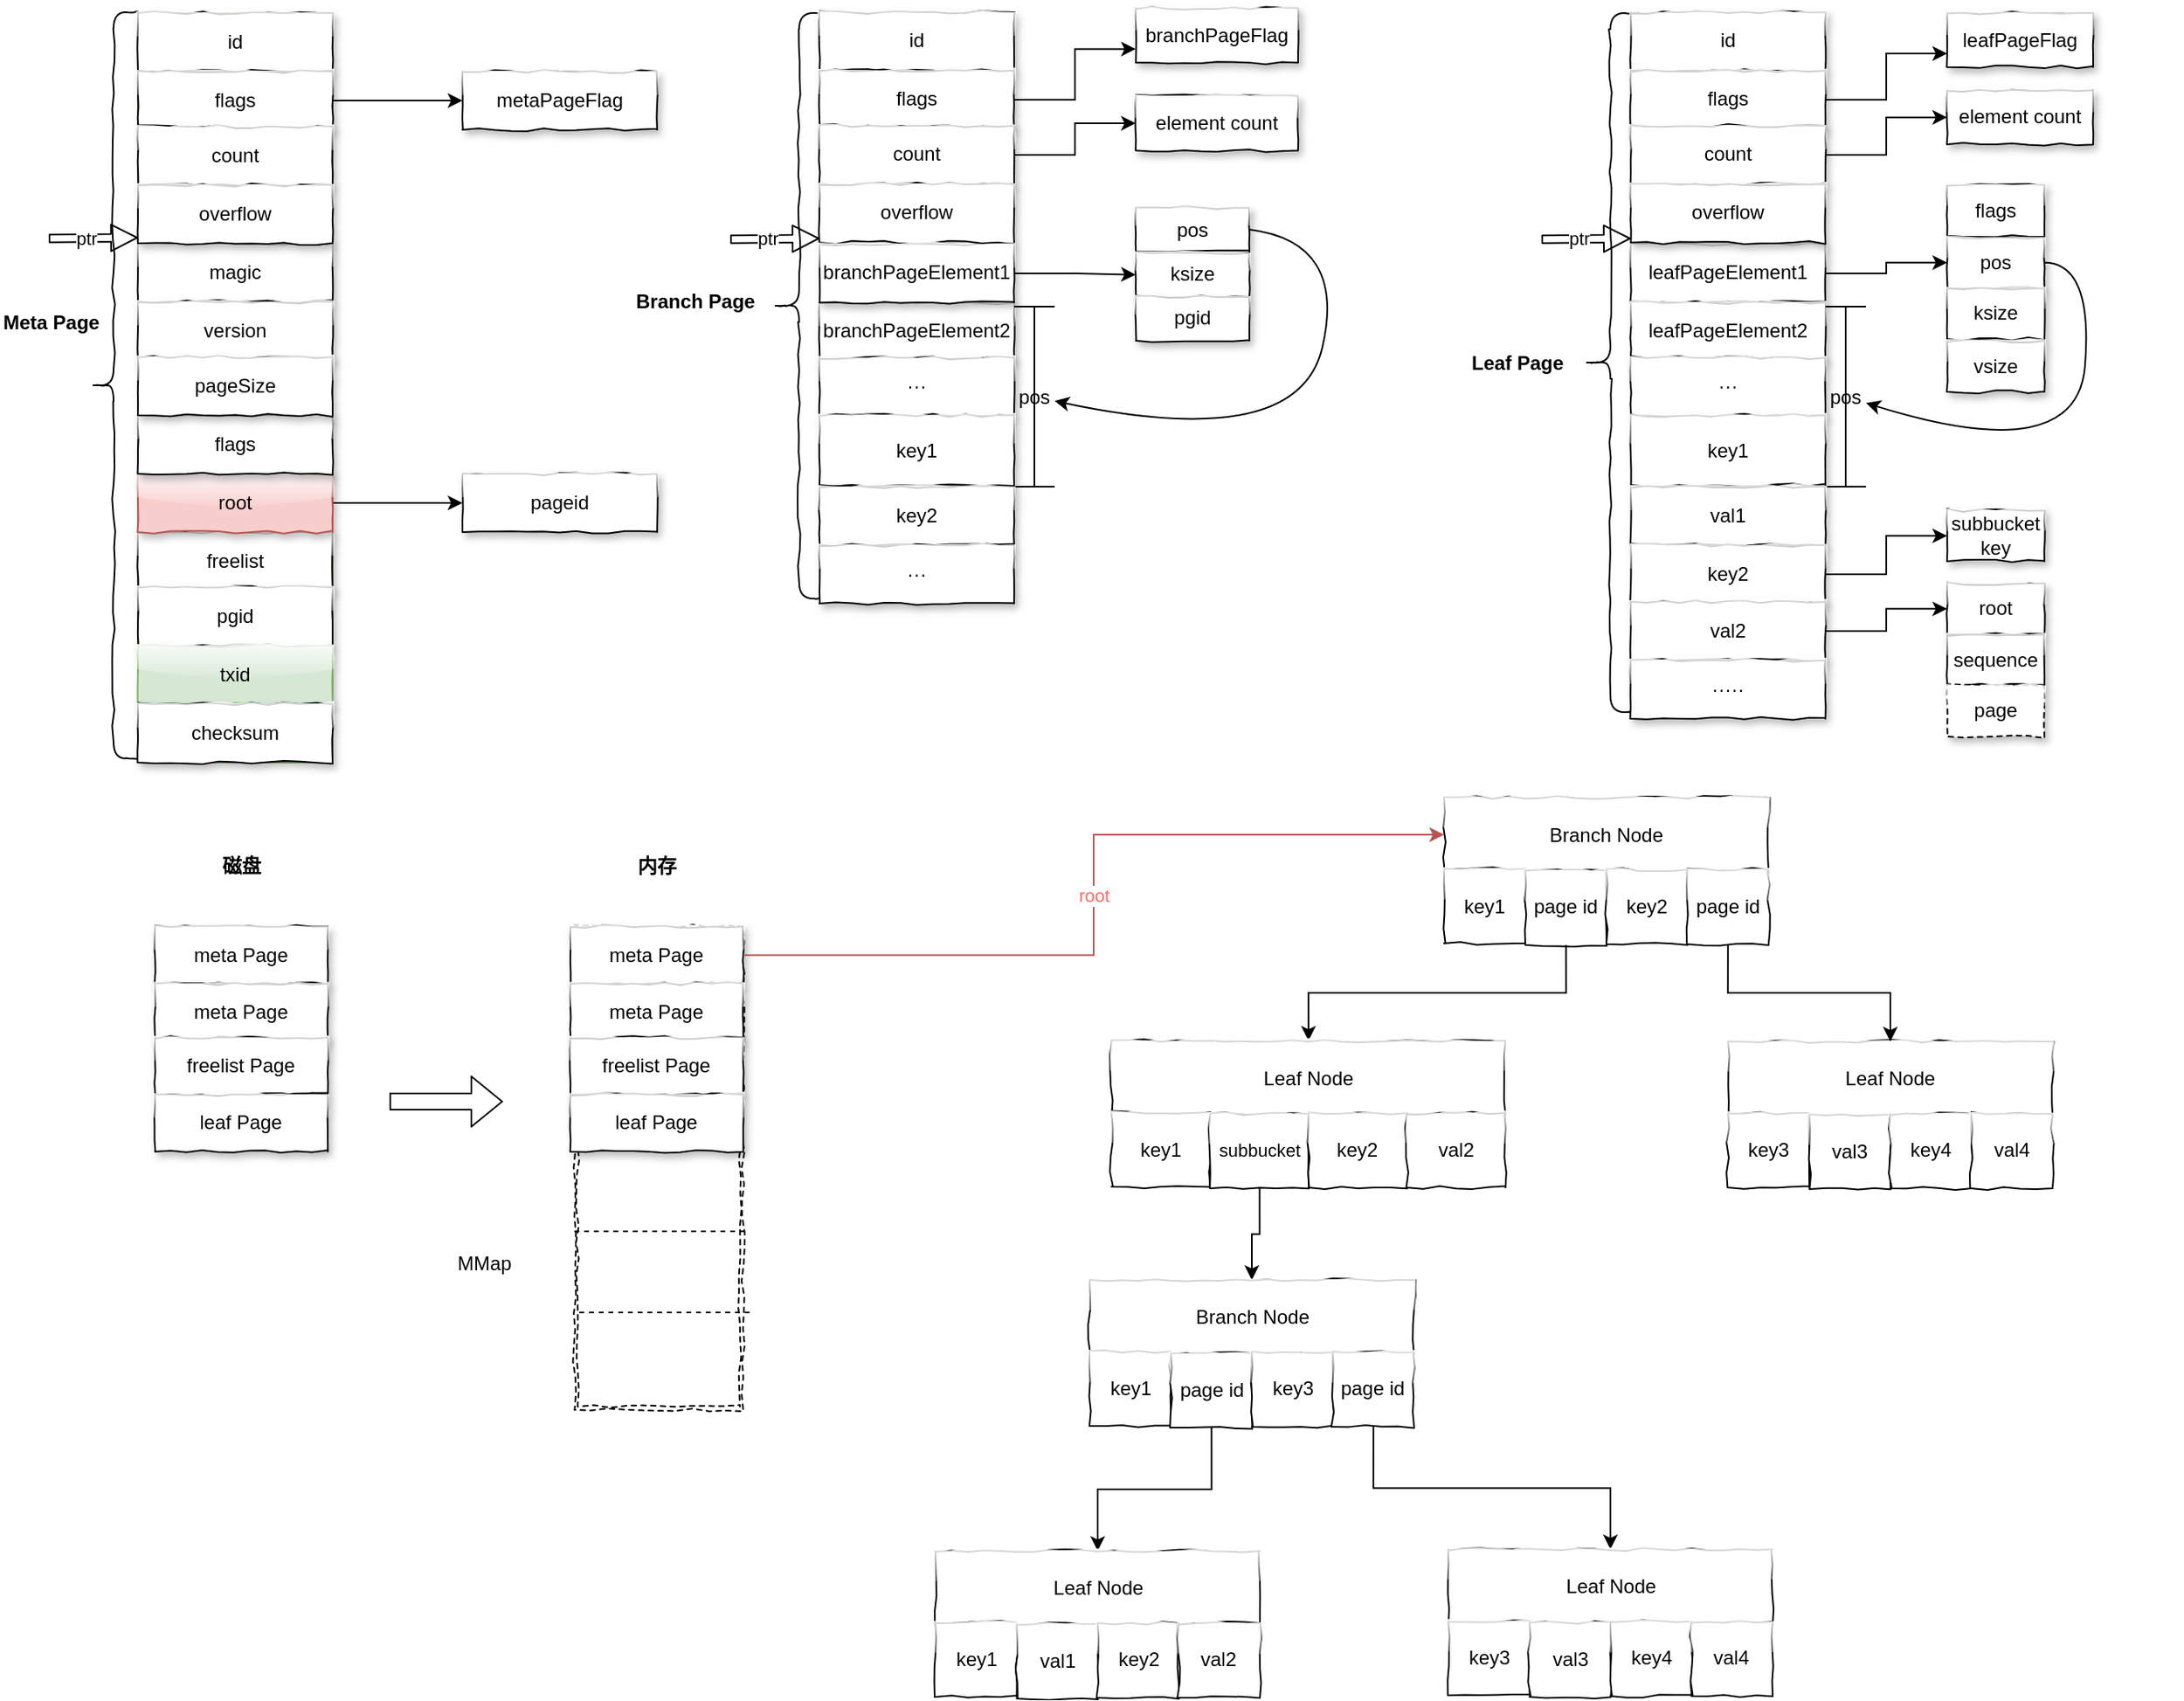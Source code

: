 <mxfile version="12.1.0" type="device" pages="2"><diagram id="fR_WJAzaJ0FGxn5N_l9U" name="第 1 页"><mxGraphModel dx="3427" dy="725" grid="1" gridSize="10" guides="1" tooltips="1" connect="1" arrows="1" fold="1" page="1" pageScale="1" pageWidth="827" pageHeight="1169" math="0" shadow="0"><root><mxCell id="0"/><mxCell id="1" parent="0"/><mxCell id="6nBWSpJdHLeXA5a4jdol-38" value="&lt;b&gt;Meta Page&lt;/b&gt;" style="text;html=1;resizable=0;points=[];autosize=1;align=left;verticalAlign=top;spacingTop=-4;" vertex="1" parent="1"><mxGeometry x="-2430" y="260" width="70" height="20" as="geometry"/></mxCell><mxCell id="6nBWSpJdHLeXA5a4jdol-56" value="ptr" style="shape=flexArrow;endArrow=classic;html=1;endWidth=10.633;endSize=5.019;width=4.722;" edge="1" parent="1"><mxGeometry x="-0.143" width="50" height="50" relative="1" as="geometry"><mxPoint x="-2400" y="218" as="sourcePoint"/><mxPoint x="-2345" y="217.5" as="targetPoint"/><mxPoint as="offset"/></mxGeometry></mxCell><mxCell id="6nBWSpJdHLeXA5a4jdol-10" value="" style="shape=curlyBracket;whiteSpace=wrap;html=1;rounded=1;glass=1;comic=1;" vertex="1" parent="1"><mxGeometry x="-2375" y="78.5" width="30" height="460" as="geometry"/></mxCell><mxCell id="6nBWSpJdHLeXA5a4jdol-82" value="" style="group;fillColor=#d5e8d4;strokeColor=#82b366;" vertex="1" connectable="0" parent="1"><mxGeometry x="-2345" y="79" width="120" height="462" as="geometry"/></mxCell><mxCell id="6nBWSpJdHLeXA5a4jdol-63" value="" style="group" vertex="1" connectable="0" parent="6nBWSpJdHLeXA5a4jdol-82"><mxGeometry y="283.996" width="120" height="147.3" as="geometry"/></mxCell><mxCell id="6nBWSpJdHLeXA5a4jdol-64" value="" style="group" vertex="1" connectable="0" parent="6nBWSpJdHLeXA5a4jdol-63"><mxGeometry width="120" height="141.998" as="geometry"/></mxCell><mxCell id="6nBWSpJdHLeXA5a4jdol-77" value="" style="edgeStyle=orthogonalEdgeStyle;rounded=0;orthogonalLoop=1;jettySize=auto;html=1;" edge="1" parent="6nBWSpJdHLeXA5a4jdol-64" source="6nBWSpJdHLeXA5a4jdol-65" target="6nBWSpJdHLeXA5a4jdol-76"><mxGeometry relative="1" as="geometry"/></mxCell><mxCell id="6nBWSpJdHLeXA5a4jdol-76" value="pageid" style="rounded=0;whiteSpace=wrap;html=1;shadow=1;glass=1;comic=1;" vertex="1" parent="6nBWSpJdHLeXA5a4jdol-64"><mxGeometry x="200" width="120" height="35.999" as="geometry"/></mxCell><mxCell id="6nBWSpJdHLeXA5a4jdol-66" value="freelist" style="rounded=0;whiteSpace=wrap;html=1;shadow=1;glass=1;comic=1;" vertex="1" parent="6nBWSpJdHLeXA5a4jdol-64"><mxGeometry y="35.999" width="120" height="35.999" as="geometry"/></mxCell><mxCell id="6nBWSpJdHLeXA5a4jdol-67" value="pgid" style="rounded=0;whiteSpace=wrap;html=1;shadow=1;glass=1;comic=1;" vertex="1" parent="6nBWSpJdHLeXA5a4jdol-64"><mxGeometry y="69.999" width="120" height="35.999" as="geometry"/></mxCell><mxCell id="6nBWSpJdHLeXA5a4jdol-68" value="txid" style="rounded=0;whiteSpace=wrap;html=1;shadow=1;glass=1;comic=1;fillColor=#d5e8d4;strokeColor=#82b366;" vertex="1" parent="6nBWSpJdHLeXA5a4jdol-64"><mxGeometry y="105.998" width="120" height="35.999" as="geometry"/></mxCell><mxCell id="6nBWSpJdHLeXA5a4jdol-65" value="root" style="rounded=0;whiteSpace=wrap;html=1;shadow=1;glass=1;comic=1;fillColor=#f8cecc;strokeColor=#b85450;" vertex="1" parent="6nBWSpJdHLeXA5a4jdol-64"><mxGeometry width="120" height="35.999" as="geometry"/></mxCell><mxCell id="6nBWSpJdHLeXA5a4jdol-75" value="checksum" style="rounded=0;whiteSpace=wrap;html=1;shadow=1;glass=1;comic=1;" vertex="1" parent="6nBWSpJdHLeXA5a4jdol-82"><mxGeometry y="426.001" width="120" height="35.999" as="geometry"/></mxCell><mxCell id="6nBWSpJdHLeXA5a4jdol-58" value="" style="group" vertex="1" connectable="0" parent="6nBWSpJdHLeXA5a4jdol-82"><mxGeometry y="141.998" width="120" height="141.998" as="geometry"/></mxCell><mxCell id="6nBWSpJdHLeXA5a4jdol-62" value="flags" style="rounded=0;whiteSpace=wrap;html=1;shadow=1;glass=1;comic=1;" vertex="1" parent="6nBWSpJdHLeXA5a4jdol-58"><mxGeometry y="105.998" width="120" height="35.999" as="geometry"/></mxCell><mxCell id="6nBWSpJdHLeXA5a4jdol-59" value="magic" style="rounded=0;whiteSpace=wrap;html=1;shadow=1;glass=1;comic=1;" vertex="1" parent="6nBWSpJdHLeXA5a4jdol-58"><mxGeometry width="120" height="35.999" as="geometry"/></mxCell><mxCell id="6nBWSpJdHLeXA5a4jdol-60" value="version" style="rounded=0;whiteSpace=wrap;html=1;shadow=1;glass=1;comic=1;" vertex="1" parent="6nBWSpJdHLeXA5a4jdol-58"><mxGeometry y="35.999" width="120" height="35.999" as="geometry"/></mxCell><mxCell id="6nBWSpJdHLeXA5a4jdol-61" value="pageSize" style="rounded=0;whiteSpace=wrap;html=1;shadow=1;glass=1;comic=1;" vertex="1" parent="6nBWSpJdHLeXA5a4jdol-58"><mxGeometry y="69.999" width="120" height="35.999" as="geometry"/></mxCell><mxCell id="6nBWSpJdHLeXA5a4jdol-80" value="" style="group" vertex="1" connectable="0" parent="6nBWSpJdHLeXA5a4jdol-82"><mxGeometry width="120" height="182.569" as="geometry"/></mxCell><mxCell id="6nBWSpJdHLeXA5a4jdol-11" value="" style="group" vertex="1" connectable="0" parent="6nBWSpJdHLeXA5a4jdol-80"><mxGeometry width="120" height="182.569" as="geometry"/></mxCell><mxCell id="6nBWSpJdHLeXA5a4jdol-28" value="" style="group" vertex="1" connectable="0" parent="6nBWSpJdHLeXA5a4jdol-11"><mxGeometry width="120" height="147.3" as="geometry"/></mxCell><mxCell id="6nBWSpJdHLeXA5a4jdol-26" value="" style="group" vertex="1" connectable="0" parent="6nBWSpJdHLeXA5a4jdol-28"><mxGeometry width="120" height="141.998" as="geometry"/></mxCell><mxCell id="6nBWSpJdHLeXA5a4jdol-3" value="id" style="rounded=0;whiteSpace=wrap;html=1;shadow=1;glass=1;comic=1;" vertex="1" parent="6nBWSpJdHLeXA5a4jdol-26"><mxGeometry width="120" height="35.999" as="geometry"/></mxCell><mxCell id="6nBWSpJdHLeXA5a4jdol-79" value="" style="edgeStyle=orthogonalEdgeStyle;rounded=0;orthogonalLoop=1;jettySize=auto;html=1;" edge="1" parent="6nBWSpJdHLeXA5a4jdol-26" source="6nBWSpJdHLeXA5a4jdol-6" target="6nBWSpJdHLeXA5a4jdol-78"><mxGeometry relative="1" as="geometry"/></mxCell><mxCell id="6nBWSpJdHLeXA5a4jdol-6" value="flags" style="rounded=0;whiteSpace=wrap;html=1;shadow=1;glass=1;comic=1;" vertex="1" parent="6nBWSpJdHLeXA5a4jdol-26"><mxGeometry y="35.999" width="120" height="35.999" as="geometry"/></mxCell><mxCell id="6nBWSpJdHLeXA5a4jdol-78" value="metaPageFlag" style="rounded=0;whiteSpace=wrap;html=1;shadow=1;glass=1;comic=1;" vertex="1" parent="6nBWSpJdHLeXA5a4jdol-26"><mxGeometry x="200" y="35.999" width="120" height="35.999" as="geometry"/></mxCell><mxCell id="6nBWSpJdHLeXA5a4jdol-7" value="count" style="rounded=0;whiteSpace=wrap;html=1;shadow=1;glass=1;comic=1;" vertex="1" parent="6nBWSpJdHLeXA5a4jdol-26"><mxGeometry y="69.999" width="120" height="35.999" as="geometry"/></mxCell><mxCell id="6nBWSpJdHLeXA5a4jdol-8" value="overflow" style="rounded=0;whiteSpace=wrap;html=1;shadow=1;glass=1;comic=1;" vertex="1" parent="6nBWSpJdHLeXA5a4jdol-26"><mxGeometry y="105.998" width="120" height="35.999" as="geometry"/></mxCell><mxCell id="6nBWSpJdHLeXA5a4jdol-83" value="&lt;b&gt;Branch Page&lt;/b&gt;" style="text;html=1;resizable=0;points=[];autosize=1;align=left;verticalAlign=top;spacingTop=-4;" vertex="1" parent="1"><mxGeometry x="-2040" y="247" width="90" height="20" as="geometry"/></mxCell><mxCell id="6nBWSpJdHLeXA5a4jdol-84" value="ptr" style="shape=flexArrow;endArrow=classic;html=1;endWidth=10.633;endSize=5.019;width=4.722;" edge="1" parent="1"><mxGeometry x="-0.143" width="50" height="50" relative="1" as="geometry"><mxPoint x="-1980" y="218.5" as="sourcePoint"/><mxPoint x="-1925" y="218" as="targetPoint"/><mxPoint as="offset"/></mxGeometry></mxCell><mxCell id="6nBWSpJdHLeXA5a4jdol-85" value="" style="shape=curlyBracket;whiteSpace=wrap;html=1;rounded=1;glass=1;comic=1;" vertex="1" parent="1"><mxGeometry x="-1955" y="79" width="35" height="361" as="geometry"/></mxCell><mxCell id="6nBWSpJdHLeXA5a4jdol-114" value="" style="edgeStyle=orthogonalEdgeStyle;rounded=0;orthogonalLoop=1;jettySize=auto;html=1;entryX=0;entryY=0.5;entryDx=0;entryDy=0;" edge="1" parent="1" source="6nBWSpJdHLeXA5a4jdol-97" target="6nBWSpJdHLeXA5a4jdol-115"><mxGeometry relative="1" as="geometry"/></mxCell><mxCell id="6nBWSpJdHLeXA5a4jdol-98" value="branchPageElement2" style="rounded=0;whiteSpace=wrap;html=1;shadow=1;glass=1;comic=1;" vertex="1" parent="1"><mxGeometry x="-1925" y="257.497" width="120" height="35.999" as="geometry"/></mxCell><mxCell id="6nBWSpJdHLeXA5a4jdol-99" value="···" style="rounded=0;whiteSpace=wrap;html=1;shadow=1;glass=1;comic=1;" vertex="1" parent="1"><mxGeometry x="-1925" y="291.497" width="120" height="35.999" as="geometry"/></mxCell><mxCell id="6nBWSpJdHLeXA5a4jdol-100" value="key1" style="rounded=0;whiteSpace=wrap;html=1;shadow=1;glass=1;comic=1;" vertex="1" parent="1"><mxGeometry x="-1925" y="327" width="120" height="43" as="geometry"/></mxCell><mxCell id="6nBWSpJdHLeXA5a4jdol-105" value="id" style="rounded=0;whiteSpace=wrap;html=1;shadow=1;glass=1;comic=1;" vertex="1" parent="1"><mxGeometry x="-1925" y="78.5" width="120" height="35.999" as="geometry"/></mxCell><mxCell id="6nBWSpJdHLeXA5a4jdol-106" value="" style="edgeStyle=orthogonalEdgeStyle;rounded=0;orthogonalLoop=1;jettySize=auto;html=1;entryX=0;entryY=0.75;entryDx=0;entryDy=0;" edge="1" parent="1" source="6nBWSpJdHLeXA5a4jdol-107" target="6nBWSpJdHLeXA5a4jdol-108"><mxGeometry relative="1" as="geometry"/></mxCell><mxCell id="6nBWSpJdHLeXA5a4jdol-107" value="flags" style="rounded=0;whiteSpace=wrap;html=1;shadow=1;glass=1;comic=1;" vertex="1" parent="1"><mxGeometry x="-1925" y="114.499" width="120" height="35.999" as="geometry"/></mxCell><mxCell id="6nBWSpJdHLeXA5a4jdol-112" value="" style="edgeStyle=orthogonalEdgeStyle;rounded=0;orthogonalLoop=1;jettySize=auto;html=1;" edge="1" parent="1" source="6nBWSpJdHLeXA5a4jdol-109" target="6nBWSpJdHLeXA5a4jdol-111"><mxGeometry relative="1" as="geometry"/></mxCell><mxCell id="6nBWSpJdHLeXA5a4jdol-109" value="count" style="rounded=0;whiteSpace=wrap;html=1;shadow=1;glass=1;comic=1;" vertex="1" parent="1"><mxGeometry x="-1925" y="148.499" width="120" height="35.999" as="geometry"/></mxCell><mxCell id="6nBWSpJdHLeXA5a4jdol-110" value="overflow" style="rounded=0;whiteSpace=wrap;html=1;shadow=1;glass=1;comic=1;" vertex="1" parent="1"><mxGeometry x="-1925" y="184.498" width="120" height="35.999" as="geometry"/></mxCell><mxCell id="6nBWSpJdHLeXA5a4jdol-117" value="" style="curved=1;endArrow=classic;html=1;exitX=1;exitY=0.5;exitDx=0;exitDy=0;" edge="1" parent="1" source="6nBWSpJdHLeXA5a4jdol-113" target="6nBWSpJdHLeXA5a4jdol-118"><mxGeometry width="50" height="50" relative="1" as="geometry"><mxPoint x="-1610" y="209.5" as="sourcePoint"/><mxPoint x="-1760" y="345" as="targetPoint"/><Array as="points"><mxPoint x="-1600" y="220"/><mxPoint x="-1630" y="350"/></Array></mxGeometry></mxCell><mxCell id="6nBWSpJdHLeXA5a4jdol-118" value="pos" style="shape=crossbar;whiteSpace=wrap;html=1;rounded=1;direction=south;" vertex="1" parent="1"><mxGeometry x="-1805" y="260" width="25" height="111" as="geometry"/></mxCell><mxCell id="6nBWSpJdHLeXA5a4jdol-87" value="" style="group" vertex="1" connectable="0" parent="1"><mxGeometry x="-1925" y="370.996" width="120" height="147.3" as="geometry"/></mxCell><mxCell id="6nBWSpJdHLeXA5a4jdol-88" value="" style="group" vertex="1" connectable="0" parent="6nBWSpJdHLeXA5a4jdol-87"><mxGeometry width="120" height="141.998" as="geometry"/></mxCell><mxCell id="6nBWSpJdHLeXA5a4jdol-90" value="key2" style="rounded=0;whiteSpace=wrap;html=1;shadow=1;glass=1;comic=1;" vertex="1" parent="6nBWSpJdHLeXA5a4jdol-88"><mxGeometry width="120" height="35.999" as="geometry"/></mxCell><mxCell id="6nBWSpJdHLeXA5a4jdol-92" value="···" style="rounded=0;whiteSpace=wrap;html=1;shadow=1;glass=1;comic=1;" vertex="1" parent="6nBWSpJdHLeXA5a4jdol-88"><mxGeometry y="35.999" width="120" height="35.999" as="geometry"/></mxCell><mxCell id="6nBWSpJdHLeXA5a4jdol-119" value="&lt;b&gt;Leaf Page&lt;/b&gt;" style="text;html=1;resizable=0;points=[];autosize=1;align=left;verticalAlign=top;spacingTop=-4;" vertex="1" parent="1"><mxGeometry x="-1525" y="284.5" width="70" height="20" as="geometry"/></mxCell><mxCell id="6nBWSpJdHLeXA5a4jdol-120" value="ptr" style="shape=flexArrow;endArrow=classic;html=1;endWidth=10.633;endSize=5.019;width=4.722;" edge="1" parent="1"><mxGeometry x="-0.143" width="50" height="50" relative="1" as="geometry"><mxPoint x="-1480" y="218.5" as="sourcePoint"/><mxPoint x="-1425" y="218" as="targetPoint"/><mxPoint as="offset"/></mxGeometry></mxCell><mxCell id="6nBWSpJdHLeXA5a4jdol-121" value="" style="shape=curlyBracket;whiteSpace=wrap;html=1;rounded=1;glass=1;comic=1;" vertex="1" parent="1"><mxGeometry x="-1455" y="79" width="35" height="431" as="geometry"/></mxCell><mxCell id="6nBWSpJdHLeXA5a4jdol-122" value="" style="edgeStyle=orthogonalEdgeStyle;rounded=0;orthogonalLoop=1;jettySize=auto;html=1;entryX=0;entryY=0.5;entryDx=0;entryDy=0;" edge="1" parent="1" source="6nBWSpJdHLeXA5a4jdol-123" target="6nBWSpJdHLeXA5a4jdol-128"><mxGeometry relative="1" as="geometry"/></mxCell><mxCell id="6nBWSpJdHLeXA5a4jdol-131" value="" style="edgeStyle=orthogonalEdgeStyle;rounded=0;orthogonalLoop=1;jettySize=auto;html=1;entryX=0;entryY=0.75;entryDx=0;entryDy=0;" edge="1" parent="1" source="6nBWSpJdHLeXA5a4jdol-132" target="6nBWSpJdHLeXA5a4jdol-133"><mxGeometry relative="1" as="geometry"/></mxCell><mxCell id="6nBWSpJdHLeXA5a4jdol-134" value="" style="edgeStyle=orthogonalEdgeStyle;rounded=0;orthogonalLoop=1;jettySize=auto;html=1;" edge="1" parent="1" source="6nBWSpJdHLeXA5a4jdol-135" target="6nBWSpJdHLeXA5a4jdol-136"><mxGeometry relative="1" as="geometry"/></mxCell><mxCell id="6nBWSpJdHLeXA5a4jdol-138" value="" style="curved=1;endArrow=classic;html=1;exitX=1;exitY=0.5;exitDx=0;exitDy=0;" edge="1" parent="1" target="6nBWSpJdHLeXA5a4jdol-139" source="6nBWSpJdHLeXA5a4jdol-128"><mxGeometry width="50" height="50" relative="1" as="geometry"><mxPoint x="-1110" y="209.5" as="sourcePoint"/><mxPoint x="-1260" y="345" as="targetPoint"/><Array as="points"><mxPoint x="-1140" y="233"/><mxPoint x="-1150" y="360"/></Array></mxGeometry></mxCell><mxCell id="6nBWSpJdHLeXA5a4jdol-147" value="" style="group" vertex="1" connectable="0" parent="1"><mxGeometry x="-1425" y="78.5" width="145" height="439.795" as="geometry"/></mxCell><mxCell id="6nBWSpJdHLeXA5a4jdol-123" value="leafPageElement1" style="rounded=0;whiteSpace=wrap;html=1;shadow=1;glass=1;comic=1;" vertex="1" parent="6nBWSpJdHLeXA5a4jdol-147"><mxGeometry y="142.998" width="120" height="35.999" as="geometry"/></mxCell><mxCell id="6nBWSpJdHLeXA5a4jdol-125" value="leafPageElement2" style="rounded=0;whiteSpace=wrap;html=1;shadow=1;glass=1;comic=1;" vertex="1" parent="6nBWSpJdHLeXA5a4jdol-147"><mxGeometry y="178.997" width="120" height="35.999" as="geometry"/></mxCell><mxCell id="6nBWSpJdHLeXA5a4jdol-126" value="···" style="rounded=0;whiteSpace=wrap;html=1;shadow=1;glass=1;comic=1;" vertex="1" parent="6nBWSpJdHLeXA5a4jdol-147"><mxGeometry y="212.997" width="120" height="35.999" as="geometry"/></mxCell><mxCell id="6nBWSpJdHLeXA5a4jdol-127" value="key1" style="rounded=0;whiteSpace=wrap;html=1;shadow=1;glass=1;comic=1;" vertex="1" parent="6nBWSpJdHLeXA5a4jdol-147"><mxGeometry y="248.5" width="120" height="43" as="geometry"/></mxCell><mxCell id="6nBWSpJdHLeXA5a4jdol-130" value="id" style="rounded=0;whiteSpace=wrap;html=1;shadow=1;glass=1;comic=1;" vertex="1" parent="6nBWSpJdHLeXA5a4jdol-147"><mxGeometry width="120" height="35.999" as="geometry"/></mxCell><mxCell id="6nBWSpJdHLeXA5a4jdol-132" value="flags" style="rounded=0;whiteSpace=wrap;html=1;shadow=1;glass=1;comic=1;" vertex="1" parent="6nBWSpJdHLeXA5a4jdol-147"><mxGeometry y="35.999" width="120" height="35.999" as="geometry"/></mxCell><mxCell id="6nBWSpJdHLeXA5a4jdol-135" value="count" style="rounded=0;whiteSpace=wrap;html=1;shadow=1;glass=1;comic=1;" vertex="1" parent="6nBWSpJdHLeXA5a4jdol-147"><mxGeometry y="69.999" width="120" height="35.999" as="geometry"/></mxCell><mxCell id="6nBWSpJdHLeXA5a4jdol-137" value="overflow" style="rounded=0;whiteSpace=wrap;html=1;shadow=1;glass=1;comic=1;" vertex="1" parent="6nBWSpJdHLeXA5a4jdol-147"><mxGeometry y="105.998" width="120" height="35.999" as="geometry"/></mxCell><mxCell id="6nBWSpJdHLeXA5a4jdol-139" value="pos" style="shape=crossbar;whiteSpace=wrap;html=1;rounded=1;direction=south;" vertex="1" parent="6nBWSpJdHLeXA5a4jdol-147"><mxGeometry x="120" y="181.5" width="25" height="111" as="geometry"/></mxCell><mxCell id="6nBWSpJdHLeXA5a4jdol-140" value="" style="group" vertex="1" connectable="0" parent="6nBWSpJdHLeXA5a4jdol-147"><mxGeometry y="292.496" width="120" height="147.3" as="geometry"/></mxCell><mxCell id="6nBWSpJdHLeXA5a4jdol-141" value="" style="group" vertex="1" connectable="0" parent="6nBWSpJdHLeXA5a4jdol-140"><mxGeometry width="120" height="141.998" as="geometry"/></mxCell><mxCell id="6nBWSpJdHLeXA5a4jdol-142" value="val1" style="rounded=0;whiteSpace=wrap;html=1;shadow=1;glass=1;comic=1;" vertex="1" parent="6nBWSpJdHLeXA5a4jdol-141"><mxGeometry width="120" height="35.999" as="geometry"/></mxCell><mxCell id="6nBWSpJdHLeXA5a4jdol-143" value="key2" style="rounded=0;whiteSpace=wrap;html=1;shadow=1;glass=1;comic=1;" vertex="1" parent="6nBWSpJdHLeXA5a4jdol-141"><mxGeometry y="35.999" width="120" height="35.999" as="geometry"/></mxCell><mxCell id="6nBWSpJdHLeXA5a4jdol-145" value="val2" style="rounded=0;whiteSpace=wrap;html=1;shadow=1;glass=1;comic=1;" vertex="1" parent="6nBWSpJdHLeXA5a4jdol-147"><mxGeometry y="363.495" width="120" height="35.999" as="geometry"/></mxCell><mxCell id="6nBWSpJdHLeXA5a4jdol-146" value="·····" style="rounded=0;whiteSpace=wrap;html=1;shadow=1;glass=1;comic=1;" vertex="1" parent="6nBWSpJdHLeXA5a4jdol-147"><mxGeometry y="399.495" width="120" height="35.999" as="geometry"/></mxCell><mxCell id="6nBWSpJdHLeXA5a4jdol-108" value="branchPageFlag" style="rounded=0;whiteSpace=wrap;html=1;shadow=1;glass=1;comic=1;" vertex="1" parent="1"><mxGeometry x="-1730" y="76" width="100" height="33.656" as="geometry"/></mxCell><mxCell id="6nBWSpJdHLeXA5a4jdol-111" value="element count" style="rounded=0;whiteSpace=wrap;html=1;shadow=1;glass=1;comic=1;" vertex="1" parent="1"><mxGeometry x="-1730" y="130.147" width="100" height="33.656" as="geometry"/></mxCell><mxCell id="6nBWSpJdHLeXA5a4jdol-149" value="" style="group" vertex="1" connectable="0" parent="1"><mxGeometry x="-1730" y="199" width="70" height="82" as="geometry"/></mxCell><mxCell id="6nBWSpJdHLeXA5a4jdol-113" value="pos" style="rounded=0;whiteSpace=wrap;html=1;shadow=1;glass=1;comic=1;" vertex="1" parent="6nBWSpJdHLeXA5a4jdol-149"><mxGeometry width="70" height="27.082" as="geometry"/></mxCell><mxCell id="6nBWSpJdHLeXA5a4jdol-115" value="ksize" style="rounded=0;whiteSpace=wrap;html=1;shadow=1;glass=1;comic=1;" vertex="1" parent="6nBWSpJdHLeXA5a4jdol-149"><mxGeometry y="27.835" width="70" height="27.082" as="geometry"/></mxCell><mxCell id="6nBWSpJdHLeXA5a4jdol-116" value="pgid" style="rounded=0;whiteSpace=wrap;html=1;shadow=1;glass=1;comic=1;" vertex="1" parent="6nBWSpJdHLeXA5a4jdol-149"><mxGeometry y="54.918" width="70" height="27.082" as="geometry"/></mxCell><mxCell id="6nBWSpJdHLeXA5a4jdol-150" value="" style="group" vertex="1" connectable="0" parent="1"><mxGeometry x="-1230" y="79" width="90" height="81" as="geometry"/></mxCell><mxCell id="6nBWSpJdHLeXA5a4jdol-133" value="leafPageFlag" style="rounded=0;whiteSpace=wrap;html=1;shadow=1;glass=1;comic=1;" vertex="1" parent="6nBWSpJdHLeXA5a4jdol-150"><mxGeometry width="90" height="33.326" as="geometry"/></mxCell><mxCell id="6nBWSpJdHLeXA5a4jdol-136" value="element count" style="rounded=0;whiteSpace=wrap;html=1;shadow=1;glass=1;comic=1;" vertex="1" parent="6nBWSpJdHLeXA5a4jdol-150"><mxGeometry y="47.674" width="90" height="33.326" as="geometry"/></mxCell><mxCell id="6nBWSpJdHLeXA5a4jdol-151" value="" style="group" vertex="1" connectable="0" parent="1"><mxGeometry x="-1230" y="185" width="60" height="95" as="geometry"/></mxCell><mxCell id="6nBWSpJdHLeXA5a4jdol-124" value="flags" style="rounded=0;whiteSpace=wrap;html=1;shadow=1;glass=1;comic=1;" vertex="1" parent="6nBWSpJdHLeXA5a4jdol-151"><mxGeometry width="60" height="31.376" as="geometry"/></mxCell><mxCell id="6nBWSpJdHLeXA5a4jdol-128" value="pos" style="rounded=0;whiteSpace=wrap;html=1;shadow=1;glass=1;comic=1;" vertex="1" parent="6nBWSpJdHLeXA5a4jdol-151"><mxGeometry y="32.248" width="60" height="31.376" as="geometry"/></mxCell><mxCell id="6nBWSpJdHLeXA5a4jdol-129" value="ksize" style="rounded=0;whiteSpace=wrap;html=1;shadow=1;glass=1;comic=1;" vertex="1" parent="6nBWSpJdHLeXA5a4jdol-151"><mxGeometry y="63.624" width="60" height="31.376" as="geometry"/></mxCell><mxCell id="6nBWSpJdHLeXA5a4jdol-156" value="vsize" style="rounded=0;whiteSpace=wrap;html=1;shadow=1;glass=1;comic=1;" vertex="1" parent="1"><mxGeometry x="-1230" y="281.124" width="60" height="31.376" as="geometry"/></mxCell><mxCell id="6nBWSpJdHLeXA5a4jdol-157" style="edgeStyle=orthogonalEdgeStyle;rounded=0;orthogonalLoop=1;jettySize=auto;html=1;exitX=1;exitY=0.5;exitDx=0;exitDy=0;entryX=0;entryY=0.5;entryDx=0;entryDy=0;" edge="1" parent="1" source="6nBWSpJdHLeXA5a4jdol-143" target="6nBWSpJdHLeXA5a4jdol-158"><mxGeometry relative="1" as="geometry"><mxPoint x="-1270" y="425" as="targetPoint"/></mxGeometry></mxCell><mxCell id="6nBWSpJdHLeXA5a4jdol-158" value="subbucket key" style="rounded=0;whiteSpace=wrap;html=1;shadow=1;glass=1;comic=1;" vertex="1" parent="1"><mxGeometry x="-1230" y="385.624" width="60" height="31.376" as="geometry"/></mxCell><mxCell id="6nBWSpJdHLeXA5a4jdol-160" style="edgeStyle=orthogonalEdgeStyle;rounded=0;orthogonalLoop=1;jettySize=auto;html=1;exitX=1;exitY=0.5;exitDx=0;exitDy=0;entryX=0;entryY=0.5;entryDx=0;entryDy=0;" edge="1" parent="1" source="6nBWSpJdHLeXA5a4jdol-145" target="6nBWSpJdHLeXA5a4jdol-161"><mxGeometry relative="1" as="geometry"><mxPoint x="-1250" y="470" as="targetPoint"/></mxGeometry></mxCell><mxCell id="6nBWSpJdHLeXA5a4jdol-161" value="root" style="rounded=0;whiteSpace=wrap;html=1;shadow=1;glass=1;comic=1;" vertex="1" parent="1"><mxGeometry x="-1230" y="430.624" width="60" height="31.376" as="geometry"/></mxCell><mxCell id="6nBWSpJdHLeXA5a4jdol-162" value="sequence" style="rounded=0;whiteSpace=wrap;html=1;shadow=1;glass=1;comic=1;" vertex="1" parent="1"><mxGeometry x="-1230" y="462.124" width="60" height="31.376" as="geometry"/></mxCell><mxCell id="6nBWSpJdHLeXA5a4jdol-163" value="page" style="rounded=0;whiteSpace=wrap;html=1;shadow=1;glass=1;comic=1;dashed=1;" vertex="1" parent="1"><mxGeometry x="-1230" y="493.624" width="60" height="31.376" as="geometry"/></mxCell><mxCell id="6nBWSpJdHLeXA5a4jdol-144" value="&lt;b&gt;磁盘&lt;/b&gt;" style="text;html=1;strokeColor=none;fillColor=none;align=center;verticalAlign=middle;whiteSpace=wrap;rounded=0;glass=1;comic=1;" vertex="1" parent="1"><mxGeometry x="-2310.082" y="595.729" width="57.73" height="19.539" as="geometry"/></mxCell><mxCell id="6nBWSpJdHLeXA5a4jdol-168" value="meta Page" style="rounded=0;whiteSpace=wrap;html=1;shadow=1;glass=1;comic=1;" vertex="1" parent="1"><mxGeometry x="-2334.507" y="642.135" width="106.579" height="35.171" as="geometry"/></mxCell><mxCell id="6nBWSpJdHLeXA5a4jdol-170" value="meta Page" style="rounded=0;whiteSpace=wrap;html=1;shadow=1;glass=1;comic=1;" vertex="1" parent="1"><mxGeometry x="-2334.507" y="677.305" width="106.579" height="35.171" as="geometry"/></mxCell><mxCell id="6nBWSpJdHLeXA5a4jdol-172" value="freelist Page" style="rounded=0;whiteSpace=wrap;html=1;shadow=1;glass=1;comic=1;" vertex="1" parent="1"><mxGeometry x="-2334.507" y="710.522" width="106.579" height="35.171" as="geometry"/></mxCell><mxCell id="6nBWSpJdHLeXA5a4jdol-173" value="leaf Page" style="rounded=0;whiteSpace=wrap;html=1;shadow=1;glass=1;comic=1;" vertex="1" parent="1"><mxGeometry x="-2334.507" y="745.692" width="106.579" height="35.171" as="geometry"/></mxCell><mxCell id="6nBWSpJdHLeXA5a4jdol-194" value="" style="group" vertex="1" connectable="0" parent="1"><mxGeometry x="-2150" y="595.729" width="182" height="344.271" as="geometry"/></mxCell><mxCell id="6nBWSpJdHLeXA5a4jdol-190" value="" style="shape=ext;double=1;rounded=0;whiteSpace=wrap;html=1;glass=1;dashed=1;comic=1;" vertex="1" parent="6nBWSpJdHLeXA5a4jdol-194"><mxGeometry x="74" y="46.271" width="104" height="298" as="geometry"/></mxCell><mxCell id="6nBWSpJdHLeXA5a4jdol-185" value="&lt;b&gt;内存&lt;/b&gt;" style="text;html=1;strokeColor=none;fillColor=none;align=center;verticalAlign=middle;whiteSpace=wrap;rounded=0;glass=1;comic=1;" vertex="1" parent="6nBWSpJdHLeXA5a4jdol-194"><mxGeometry x="95.918" width="57.73" height="19.539" as="geometry"/></mxCell><mxCell id="6nBWSpJdHLeXA5a4jdol-186" value="meta Page" style="rounded=0;whiteSpace=wrap;html=1;shadow=1;glass=1;comic=1;" vertex="1" parent="6nBWSpJdHLeXA5a4jdol-194"><mxGeometry x="71.493" y="46.406" width="106.579" height="35.171" as="geometry"/></mxCell><mxCell id="6nBWSpJdHLeXA5a4jdol-187" value="meta Page" style="rounded=0;whiteSpace=wrap;html=1;shadow=1;glass=1;comic=1;" vertex="1" parent="6nBWSpJdHLeXA5a4jdol-194"><mxGeometry x="71.493" y="81.577" width="106.579" height="35.171" as="geometry"/></mxCell><mxCell id="6nBWSpJdHLeXA5a4jdol-188" value="freelist Page" style="rounded=0;whiteSpace=wrap;html=1;shadow=1;glass=1;comic=1;" vertex="1" parent="6nBWSpJdHLeXA5a4jdol-194"><mxGeometry x="71.493" y="114.793" width="106.579" height="35.171" as="geometry"/></mxCell><mxCell id="6nBWSpJdHLeXA5a4jdol-189" value="leaf Page" style="rounded=0;whiteSpace=wrap;html=1;shadow=1;glass=1;comic=1;" vertex="1" parent="6nBWSpJdHLeXA5a4jdol-194"><mxGeometry x="71.493" y="149.964" width="106.579" height="35.171" as="geometry"/></mxCell><mxCell id="6nBWSpJdHLeXA5a4jdol-191" value="" style="endArrow=none;dashed=1;html=1;" edge="1" parent="6nBWSpJdHLeXA5a4jdol-194"><mxGeometry width="50" height="50" relative="1" as="geometry"><mxPoint x="74" y="234.271" as="sourcePoint"/><mxPoint x="179" y="234.271" as="targetPoint"/></mxGeometry></mxCell><mxCell id="6nBWSpJdHLeXA5a4jdol-192" value="" style="endArrow=none;dashed=1;html=1;" edge="1" parent="6nBWSpJdHLeXA5a4jdol-194"><mxGeometry width="50" height="50" relative="1" as="geometry"><mxPoint x="77" y="284.271" as="sourcePoint"/><mxPoint x="182" y="284.271" as="targetPoint"/></mxGeometry></mxCell><mxCell id="6nBWSpJdHLeXA5a4jdol-193" value="MMap" style="text;html=1;resizable=0;points=[];autosize=1;align=left;verticalAlign=top;spacingTop=-4;" vertex="1" parent="6nBWSpJdHLeXA5a4jdol-194"><mxGeometry y="244.271" width="50" height="20" as="geometry"/></mxCell><mxCell id="6nBWSpJdHLeXA5a4jdol-195" value="" style="shape=flexArrow;endArrow=classic;html=1;" edge="1" parent="1"><mxGeometry width="50" height="50" relative="1" as="geometry"><mxPoint x="-2190" y="750" as="sourcePoint"/><mxPoint x="-2120" y="750" as="targetPoint"/></mxGeometry></mxCell><mxCell id="6nBWSpJdHLeXA5a4jdol-252" value="" style="group" vertex="1" connectable="0" parent="1"><mxGeometry x="-1894.5" y="562.5" width="809.5" height="555.5" as="geometry"/></mxCell><mxCell id="6nBWSpJdHLeXA5a4jdol-199" value="" style="group" vertex="1" connectable="0" parent="6nBWSpJdHLeXA5a4jdol-252"><mxGeometry x="354.5" width="210" height="91" as="geometry"/></mxCell><mxCell id="6nBWSpJdHLeXA5a4jdol-196" value="Branch Node" style="rounded=0;whiteSpace=wrap;html=1;glass=1;comic=1;" vertex="1" parent="6nBWSpJdHLeXA5a4jdol-199"><mxGeometry width="200" height="46" as="geometry"/></mxCell><mxCell id="6nBWSpJdHLeXA5a4jdol-203" value="" style="group" vertex="1" connectable="0" parent="6nBWSpJdHLeXA5a4jdol-199"><mxGeometry y="44" width="200" height="47" as="geometry"/></mxCell><mxCell id="6nBWSpJdHLeXA5a4jdol-202" value="" style="group" vertex="1" connectable="0" parent="6nBWSpJdHLeXA5a4jdol-203"><mxGeometry width="200" height="47.0" as="geometry"/></mxCell><mxCell id="6nBWSpJdHLeXA5a4jdol-197" value="key1" style="rounded=0;whiteSpace=wrap;html=1;glass=1;comic=1;" vertex="1" parent="6nBWSpJdHLeXA5a4jdol-202"><mxGeometry width="50.117" height="46.045" as="geometry"/></mxCell><mxCell id="6nBWSpJdHLeXA5a4jdol-198" value="page id" style="rounded=0;whiteSpace=wrap;html=1;glass=1;comic=1;" vertex="1" parent="6nBWSpJdHLeXA5a4jdol-202"><mxGeometry x="50.117" y="0.955" width="50.117" height="46.045" as="geometry"/></mxCell><mxCell id="6nBWSpJdHLeXA5a4jdol-200" value="key2" style="rounded=0;whiteSpace=wrap;html=1;glass=1;comic=1;" vertex="1" parent="6nBWSpJdHLeXA5a4jdol-202"><mxGeometry x="100.0" y="0.449" width="50.117" height="46.045" as="geometry"/></mxCell><mxCell id="6nBWSpJdHLeXA5a4jdol-201" value="page id" style="rounded=0;whiteSpace=wrap;html=1;glass=1;comic=1;" vertex="1" parent="6nBWSpJdHLeXA5a4jdol-202"><mxGeometry x="149.883" y="0.449" width="50.117" height="46.045" as="geometry"/></mxCell><mxCell id="6nBWSpJdHLeXA5a4jdol-213" value="" style="group" vertex="1" connectable="0" parent="6nBWSpJdHLeXA5a4jdol-252"><mxGeometry x="529.5" y="150.5" width="210" height="91" as="geometry"/></mxCell><mxCell id="6nBWSpJdHLeXA5a4jdol-214" value="" style="group" vertex="1" connectable="0" parent="6nBWSpJdHLeXA5a4jdol-213"><mxGeometry width="210" height="91" as="geometry"/></mxCell><mxCell id="6nBWSpJdHLeXA5a4jdol-215" value="Leaf Node" style="rounded=0;whiteSpace=wrap;html=1;glass=1;comic=1;" vertex="1" parent="6nBWSpJdHLeXA5a4jdol-214"><mxGeometry width="200" height="46" as="geometry"/></mxCell><mxCell id="6nBWSpJdHLeXA5a4jdol-216" value="" style="group" vertex="1" connectable="0" parent="6nBWSpJdHLeXA5a4jdol-214"><mxGeometry y="44" width="200" height="47" as="geometry"/></mxCell><mxCell id="6nBWSpJdHLeXA5a4jdol-217" value="" style="group" vertex="1" connectable="0" parent="6nBWSpJdHLeXA5a4jdol-216"><mxGeometry width="200" height="47.0" as="geometry"/></mxCell><mxCell id="6nBWSpJdHLeXA5a4jdol-218" value="key3" style="rounded=0;whiteSpace=wrap;html=1;glass=1;comic=1;" vertex="1" parent="6nBWSpJdHLeXA5a4jdol-217"><mxGeometry width="50.117" height="46.045" as="geometry"/></mxCell><mxCell id="6nBWSpJdHLeXA5a4jdol-219" value="val3" style="rounded=0;whiteSpace=wrap;html=1;glass=1;comic=1;" vertex="1" parent="6nBWSpJdHLeXA5a4jdol-217"><mxGeometry x="50.117" y="0.955" width="50.117" height="46.045" as="geometry"/></mxCell><mxCell id="6nBWSpJdHLeXA5a4jdol-220" value="key4" style="rounded=0;whiteSpace=wrap;html=1;glass=1;comic=1;" vertex="1" parent="6nBWSpJdHLeXA5a4jdol-217"><mxGeometry x="100.0" y="0.449" width="50.117" height="46.045" as="geometry"/></mxCell><mxCell id="6nBWSpJdHLeXA5a4jdol-221" value="val4" style="rounded=0;whiteSpace=wrap;html=1;glass=1;comic=1;" vertex="1" parent="6nBWSpJdHLeXA5a4jdol-217"><mxGeometry x="149.883" y="0.449" width="50.117" height="46.045" as="geometry"/></mxCell><mxCell id="6nBWSpJdHLeXA5a4jdol-222" style="edgeStyle=orthogonalEdgeStyle;rounded=0;orthogonalLoop=1;jettySize=auto;html=1;exitX=0.5;exitY=1;exitDx=0;exitDy=0;entryX=0.5;entryY=0;entryDx=0;entryDy=0;" edge="1" parent="6nBWSpJdHLeXA5a4jdol-252" source="6nBWSpJdHLeXA5a4jdol-198" target="6nBWSpJdHLeXA5a4jdol-205"><mxGeometry relative="1" as="geometry"/></mxCell><mxCell id="6nBWSpJdHLeXA5a4jdol-223" style="edgeStyle=orthogonalEdgeStyle;rounded=0;orthogonalLoop=1;jettySize=auto;html=1;exitX=0.5;exitY=1;exitDx=0;exitDy=0;" edge="1" parent="6nBWSpJdHLeXA5a4jdol-252" source="6nBWSpJdHLeXA5a4jdol-201" target="6nBWSpJdHLeXA5a4jdol-215"><mxGeometry relative="1" as="geometry"/></mxCell><mxCell id="6nBWSpJdHLeXA5a4jdol-224" value="" style="group" vertex="1" connectable="0" parent="6nBWSpJdHLeXA5a4jdol-252"><mxGeometry x="149.5" y="150" width="255" height="91" as="geometry"/></mxCell><mxCell id="6nBWSpJdHLeXA5a4jdol-212" value="" style="group" vertex="1" connectable="0" parent="6nBWSpJdHLeXA5a4jdol-224"><mxGeometry width="255.0" height="91" as="geometry"/></mxCell><mxCell id="6nBWSpJdHLeXA5a4jdol-204" value="" style="group" vertex="1" connectable="0" parent="6nBWSpJdHLeXA5a4jdol-212"><mxGeometry width="255.0" height="91" as="geometry"/></mxCell><mxCell id="6nBWSpJdHLeXA5a4jdol-205" value="Leaf Node" style="rounded=0;whiteSpace=wrap;html=1;glass=1;comic=1;" vertex="1" parent="6nBWSpJdHLeXA5a4jdol-204"><mxGeometry width="242.857" height="46.0" as="geometry"/></mxCell><mxCell id="6nBWSpJdHLeXA5a4jdol-206" value="" style="group" vertex="1" connectable="0" parent="6nBWSpJdHLeXA5a4jdol-204"><mxGeometry y="44.0" width="242.857" height="47" as="geometry"/></mxCell><mxCell id="6nBWSpJdHLeXA5a4jdol-207" value="" style="group" vertex="1" connectable="0" parent="6nBWSpJdHLeXA5a4jdol-206"><mxGeometry width="242.857" height="47.0" as="geometry"/></mxCell><mxCell id="6nBWSpJdHLeXA5a4jdol-208" value="key1" style="rounded=0;whiteSpace=wrap;html=1;glass=1;comic=1;" vertex="1" parent="6nBWSpJdHLeXA5a4jdol-207"><mxGeometry width="60.857" height="46.045" as="geometry"/></mxCell><mxCell id="6nBWSpJdHLeXA5a4jdol-209" value="&lt;font style=&quot;font-size: 11px&quot;&gt;subbucket&lt;/font&gt;" style="rounded=0;whiteSpace=wrap;html=1;glass=1;comic=1;" vertex="1" parent="6nBWSpJdHLeXA5a4jdol-207"><mxGeometry x="60.857" y="0.955" width="60.857" height="46.045" as="geometry"/></mxCell><mxCell id="6nBWSpJdHLeXA5a4jdol-210" value="key2" style="rounded=0;whiteSpace=wrap;html=1;glass=1;comic=1;" vertex="1" parent="6nBWSpJdHLeXA5a4jdol-207"><mxGeometry x="121.429" y="0.449" width="60.857" height="46.045" as="geometry"/></mxCell><mxCell id="6nBWSpJdHLeXA5a4jdol-211" value="val2" style="rounded=0;whiteSpace=wrap;html=1;glass=1;comic=1;" vertex="1" parent="6nBWSpJdHLeXA5a4jdol-207"><mxGeometry x="182.0" y="0.449" width="60.857" height="46.045" as="geometry"/></mxCell><mxCell id="6nBWSpJdHLeXA5a4jdol-226" style="edgeStyle=orthogonalEdgeStyle;rounded=0;orthogonalLoop=1;jettySize=auto;html=1;exitX=0.5;exitY=1;exitDx=0;exitDy=0;entryX=0.5;entryY=0;entryDx=0;entryDy=0;" edge="1" parent="6nBWSpJdHLeXA5a4jdol-252" source="6nBWSpJdHLeXA5a4jdol-209" target="6nBWSpJdHLeXA5a4jdol-229"><mxGeometry relative="1" as="geometry"><mxPoint x="260.5" y="334.5" as="targetPoint"/></mxGeometry></mxCell><mxCell id="6nBWSpJdHLeXA5a4jdol-243" style="edgeStyle=orthogonalEdgeStyle;rounded=0;orthogonalLoop=1;jettySize=auto;html=1;exitX=0.5;exitY=1;exitDx=0;exitDy=0;" edge="1" parent="6nBWSpJdHLeXA5a4jdol-252" source="6nBWSpJdHLeXA5a4jdol-233" target="6nBWSpJdHLeXA5a4jdol-236"><mxGeometry relative="1" as="geometry"/></mxCell><mxCell id="6nBWSpJdHLeXA5a4jdol-251" style="edgeStyle=orthogonalEdgeStyle;rounded=0;orthogonalLoop=1;jettySize=auto;html=1;exitX=0.5;exitY=1;exitDx=0;exitDy=0;entryX=0.5;entryY=0;entryDx=0;entryDy=0;" edge="1" parent="6nBWSpJdHLeXA5a4jdol-252" source="6nBWSpJdHLeXA5a4jdol-235" target="6nBWSpJdHLeXA5a4jdol-244"><mxGeometry relative="1" as="geometry"/></mxCell><mxCell id="6nBWSpJdHLeXA5a4jdol-227" value="" style="group" vertex="1" connectable="0" parent="6nBWSpJdHLeXA5a4jdol-252"><mxGeometry x="136" y="297.5" width="210" height="91" as="geometry"/></mxCell><mxCell id="6nBWSpJdHLeXA5a4jdol-228" value="" style="group" vertex="1" connectable="0" parent="6nBWSpJdHLeXA5a4jdol-227"><mxGeometry width="210" height="91" as="geometry"/></mxCell><mxCell id="6nBWSpJdHLeXA5a4jdol-229" value="Branch Node" style="rounded=0;whiteSpace=wrap;html=1;glass=1;comic=1;" vertex="1" parent="6nBWSpJdHLeXA5a4jdol-228"><mxGeometry width="200" height="46" as="geometry"/></mxCell><mxCell id="6nBWSpJdHLeXA5a4jdol-230" value="" style="group" vertex="1" connectable="0" parent="6nBWSpJdHLeXA5a4jdol-228"><mxGeometry y="44" width="200" height="47" as="geometry"/></mxCell><mxCell id="6nBWSpJdHLeXA5a4jdol-231" value="" style="group" vertex="1" connectable="0" parent="6nBWSpJdHLeXA5a4jdol-230"><mxGeometry width="200" height="47.0" as="geometry"/></mxCell><mxCell id="6nBWSpJdHLeXA5a4jdol-232" value="key1" style="rounded=0;whiteSpace=wrap;html=1;glass=1;comic=1;" vertex="1" parent="6nBWSpJdHLeXA5a4jdol-231"><mxGeometry width="50.117" height="46.045" as="geometry"/></mxCell><mxCell id="6nBWSpJdHLeXA5a4jdol-233" value="page id" style="rounded=0;whiteSpace=wrap;html=1;glass=1;comic=1;" vertex="1" parent="6nBWSpJdHLeXA5a4jdol-231"><mxGeometry x="50.117" y="0.955" width="50.117" height="46.045" as="geometry"/></mxCell><mxCell id="6nBWSpJdHLeXA5a4jdol-234" value="key3" style="rounded=0;whiteSpace=wrap;html=1;glass=1;comic=1;" vertex="1" parent="6nBWSpJdHLeXA5a4jdol-231"><mxGeometry x="100.0" y="0.449" width="50.117" height="46.045" as="geometry"/></mxCell><mxCell id="6nBWSpJdHLeXA5a4jdol-235" value="page id" style="rounded=0;whiteSpace=wrap;html=1;glass=1;comic=1;" vertex="1" parent="6nBWSpJdHLeXA5a4jdol-231"><mxGeometry x="149.883" y="0.449" width="50.117" height="46.045" as="geometry"/></mxCell><mxCell id="6nBWSpJdHLeXA5a4jdol-253" value="" style="group" vertex="1" connectable="0" parent="6nBWSpJdHLeXA5a4jdol-252"><mxGeometry x="357" y="463.5" width="200" height="91" as="geometry"/></mxCell><mxCell id="6nBWSpJdHLeXA5a4jdol-244" value="Leaf Node" style="rounded=0;whiteSpace=wrap;html=1;glass=1;comic=1;" vertex="1" parent="6nBWSpJdHLeXA5a4jdol-253"><mxGeometry width="200" height="46" as="geometry"/></mxCell><mxCell id="6nBWSpJdHLeXA5a4jdol-245" value="" style="group" vertex="1" connectable="0" parent="6nBWSpJdHLeXA5a4jdol-253"><mxGeometry y="44" width="200" height="47" as="geometry"/></mxCell><mxCell id="6nBWSpJdHLeXA5a4jdol-246" value="" style="group" vertex="1" connectable="0" parent="6nBWSpJdHLeXA5a4jdol-245"><mxGeometry width="200" height="47.0" as="geometry"/></mxCell><mxCell id="6nBWSpJdHLeXA5a4jdol-247" value="key3" style="rounded=0;whiteSpace=wrap;html=1;glass=1;comic=1;" vertex="1" parent="6nBWSpJdHLeXA5a4jdol-246"><mxGeometry width="50.117" height="46.045" as="geometry"/></mxCell><mxCell id="6nBWSpJdHLeXA5a4jdol-248" value="val3" style="rounded=0;whiteSpace=wrap;html=1;glass=1;comic=1;" vertex="1" parent="6nBWSpJdHLeXA5a4jdol-246"><mxGeometry x="50.117" y="0.955" width="50.117" height="46.045" as="geometry"/></mxCell><mxCell id="6nBWSpJdHLeXA5a4jdol-249" value="key4" style="rounded=0;whiteSpace=wrap;html=1;glass=1;comic=1;" vertex="1" parent="6nBWSpJdHLeXA5a4jdol-246"><mxGeometry x="100.0" y="0.449" width="50.117" height="46.045" as="geometry"/></mxCell><mxCell id="6nBWSpJdHLeXA5a4jdol-250" value="val4" style="rounded=0;whiteSpace=wrap;html=1;glass=1;comic=1;" vertex="1" parent="6nBWSpJdHLeXA5a4jdol-246"><mxGeometry x="149.883" y="0.449" width="50.117" height="46.045" as="geometry"/></mxCell><mxCell id="6nBWSpJdHLeXA5a4jdol-254" value="" style="group" vertex="1" connectable="0" parent="6nBWSpJdHLeXA5a4jdol-252"><mxGeometry x="41" y="464.5" width="200" height="91" as="geometry"/></mxCell><mxCell id="6nBWSpJdHLeXA5a4jdol-236" value="Leaf Node" style="rounded=0;whiteSpace=wrap;html=1;glass=1;comic=1;" vertex="1" parent="6nBWSpJdHLeXA5a4jdol-254"><mxGeometry width="200" height="46" as="geometry"/></mxCell><mxCell id="6nBWSpJdHLeXA5a4jdol-237" value="" style="group" vertex="1" connectable="0" parent="6nBWSpJdHLeXA5a4jdol-254"><mxGeometry y="44" width="200" height="47" as="geometry"/></mxCell><mxCell id="6nBWSpJdHLeXA5a4jdol-238" value="" style="group" vertex="1" connectable="0" parent="6nBWSpJdHLeXA5a4jdol-237"><mxGeometry width="200" height="47.0" as="geometry"/></mxCell><mxCell id="6nBWSpJdHLeXA5a4jdol-239" value="key1" style="rounded=0;whiteSpace=wrap;html=1;glass=1;comic=1;" vertex="1" parent="6nBWSpJdHLeXA5a4jdol-238"><mxGeometry width="50.117" height="46.045" as="geometry"/></mxCell><mxCell id="6nBWSpJdHLeXA5a4jdol-240" value="val1" style="rounded=0;whiteSpace=wrap;html=1;glass=1;comic=1;" vertex="1" parent="6nBWSpJdHLeXA5a4jdol-238"><mxGeometry x="50.117" y="0.955" width="50.117" height="46.045" as="geometry"/></mxCell><mxCell id="6nBWSpJdHLeXA5a4jdol-241" value="key2" style="rounded=0;whiteSpace=wrap;html=1;glass=1;comic=1;" vertex="1" parent="6nBWSpJdHLeXA5a4jdol-238"><mxGeometry x="100.0" y="0.449" width="50.117" height="46.045" as="geometry"/></mxCell><mxCell id="6nBWSpJdHLeXA5a4jdol-242" value="val2" style="rounded=0;whiteSpace=wrap;html=1;glass=1;comic=1;" vertex="1" parent="6nBWSpJdHLeXA5a4jdol-238"><mxGeometry x="149.883" y="0.449" width="50.117" height="46.045" as="geometry"/></mxCell><mxCell id="6nBWSpJdHLeXA5a4jdol-255" value="&lt;font color=&quot;#ff6666&quot;&gt;root&lt;/font&gt;" style="edgeStyle=orthogonalEdgeStyle;rounded=0;orthogonalLoop=1;jettySize=auto;html=1;exitX=1;exitY=0.5;exitDx=0;exitDy=0;entryX=0;entryY=0.5;entryDx=0;entryDy=0;fillColor=#f8cecc;strokeColor=#b85450;" edge="1" parent="1" source="6nBWSpJdHLeXA5a4jdol-186" target="6nBWSpJdHLeXA5a4jdol-196"><mxGeometry relative="1" as="geometry"/></mxCell><mxCell id="6nBWSpJdHLeXA5a4jdol-97" value="branchPageElement1" style="rounded=0;whiteSpace=wrap;html=1;shadow=1;glass=1;comic=1;" vertex="1" parent="1"><mxGeometry x="-1925" y="221.498" width="120" height="35.999" as="geometry"/></mxCell></root></mxGraphModel></diagram><diagram id="BXuJhupZa7hYD54jzJCQ" name="第 2 页"><mxGraphModel dx="946" dy="725" grid="1" gridSize="10" guides="1" tooltips="1" connect="1" arrows="1" fold="1" page="1" pageScale="1" pageWidth="827" pageHeight="1169" math="0" shadow="0"><root><mxCell id="M_XUQWsVX7ZrBsxo8vjx-0"/><mxCell id="M_XUQWsVX7ZrBsxo8vjx-1" parent="M_XUQWsVX7ZrBsxo8vjx-0"/></root></mxGraphModel></diagram></mxfile>